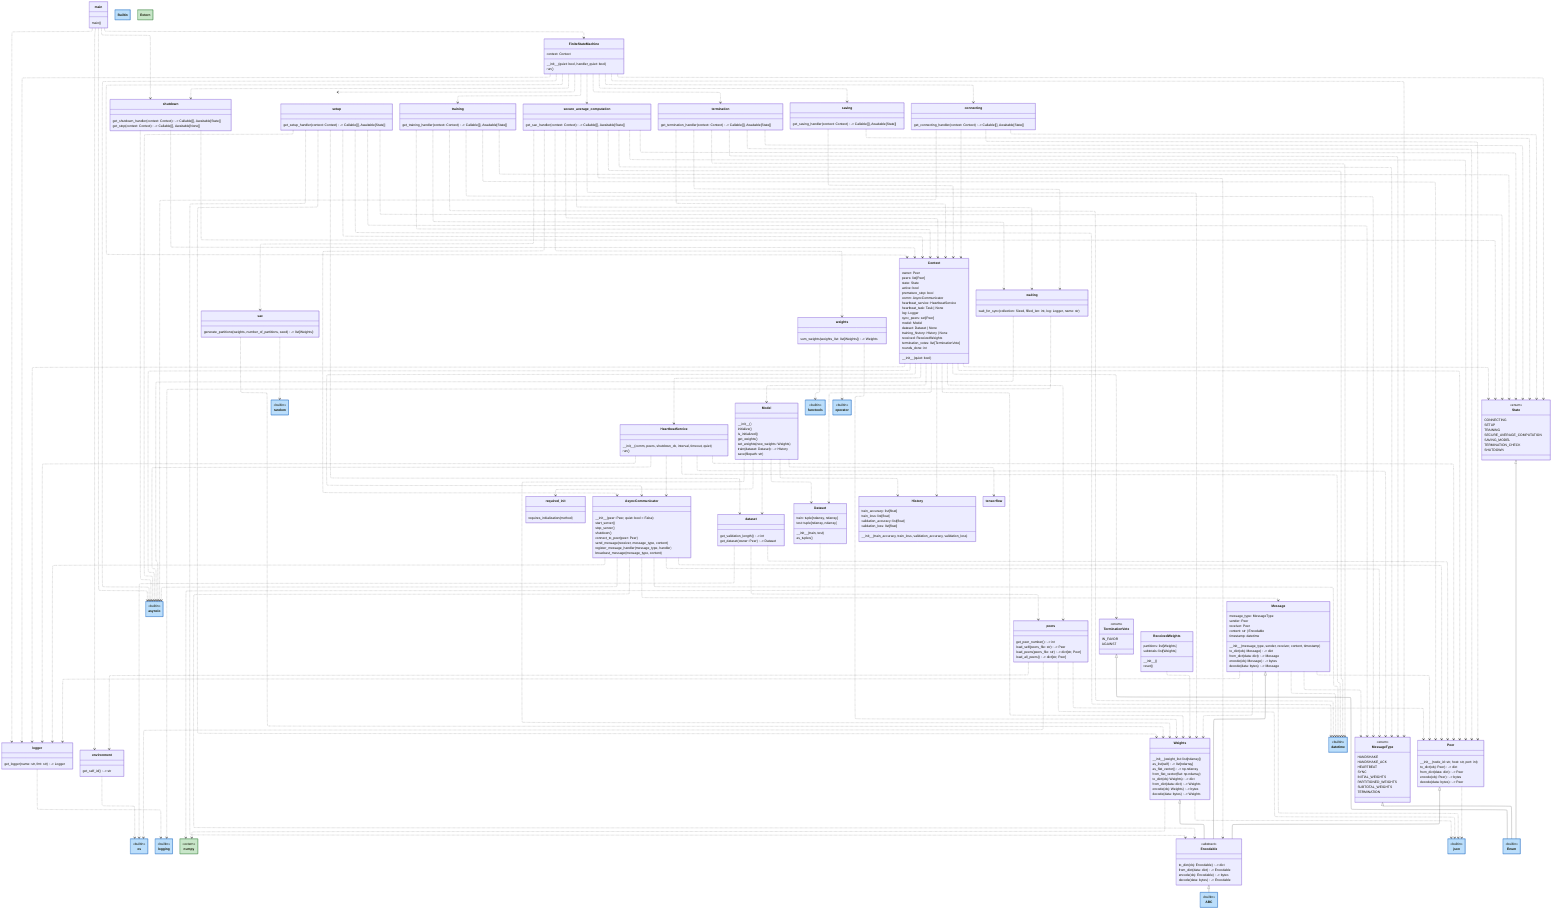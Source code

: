 ---
config:
  class:
    hideEmptyMembersBox: true
  layout: elk
---
classDiagram
    class main {
        main()
    }
    main ..> asyncio
    main ..> FiniteStateMachine
    main ..> shutdown
    main ..> logger
    main ..> environment

    class environment {
        get_self_id() -> str
    }
    environment ..> os

    class sac {
        generate_partitions(weights, number_of_partitions, seed) -> list[Weights]:
    }
    sac ..> random
    sac ..> Weights

    %% utils

    %%% logger.py
    class logger {
        get_logger(name: str, fmt: str) -> Logger
    }
    logger ..> logging

    %%% required_init.py
    class required_init {
        requires_initialization(method)
    }

    %% heartbeat.py
    class HeartbeatService {
        \_\_init\_\_(comm, peers, shutdown_cb, interval, timeout, quiet)
        run()
    }
    HeartbeatService ..> asyncio
    HeartbeatService ..> datetime
    HeartbeatService ..> AsyncCommunicator
    HeartbeatService ..> MessageType
    HeartbeatService ..> Peer
    HeartbeatService ..> logger

    %% machine_learning
    %%% dataset.py
    class dataset {
        get_validation_length() -> int
        get_dataset(owner: Peer) -> Dataset
    }
    dataset ..> os
    dataset ..> peers
    dataset ..> Peer

    class Dataset {
        train: tuple[ndarray, ndarray]
        test: tuple[ndarray, ndarray]
        \_\_init\_\_(train, test)
        as_tuples()
    }
    Dataset ..> numpy

    %%% history.py
    class History {
        train_accuracy: list[float]
        train_loss: list[float]
        validation_accuracy: list[float]
        validation_loss: list[float]
        \_\_init\_\_(train_accuracy, train_loss, validation_accuracy, validation_loss)
    }

    %%% model.py
    class Model {
        \_\_init\_\_()
        initialize()
        is_initialized()
        get_weights()
        set_weights(new_weights: Weights)
        train(dataset: Dataset) -> History
        save(filepath: str)
    }
    Model ..> tensorflow
    Model ..> Weights
    Model ..> Dataset
    Model ..> dataset
    Model ..> History
    Model ..> required_init

    %%% weights.py
    class weights {
        sum_weights(weights_list: list[Weights]) -> Weights
    }
    weights ..> Weights
    weights ..> functools
    weights ..> operator

    class Weights {
        \_\_init\_\_(weight_list: list[ndarray])
        as_list(self) -> list[ndarray]
        as_flat_vector() -> np.ndarray
        from_flat_vector(flat: np.ndarray)
        to_dict(obj: Weights) -> dict
        from_dict(data: dict) -> Weights
        encode(obj: Weights) -> bytes
        decode(data: bytes) -> Weights
    }
    Weights <|-- Encodable
    Weights ..> json
    Weights ..> numpy

    %% fsm

    %%% finite_state_machine.py
    class FiniteStateMachine {
        context: Context
        \_\_init\_\_(quiet: bool, handler_quiet: bool)
        run()
    }
    FiniteStateMachine ..> asyncio
    FiniteStateMachine ..> State
    FiniteStateMachine ..> Context
    FiniteStateMachine ..> setup
    FiniteStateMachine ..> training
    FiniteStateMachine ..> secure_average_computation
    FiniteStateMachine ..> termination
    FiniteStateMachine ..> saving
    FiniteStateMachine ..> shutdown
    FiniteStateMachine ..> connecting
    FiniteStateMachine ..> MessageType
    FiniteStateMachine ..> logger

    %%% state.py
    class State {
        CONNECTING
        SETUP
        TRAINING
        SECURE_AVERAGE_COMPUTATION
        SAVING_MODEL
        TERMINATION_CHECK
        SHUTDOWN
    }
    <<enum>> State
    State <|-- Enum

    %%% context.py
    class Context {
        \_\_init\_\_(quiet: bool)
        owner: Peer
        peers: list[Peer]
        state: State
        active: bool
        premature_stop: bool
        comm: AsyncCommunicator
        heartbeat_service: HeartbeatService
        heartbeat_task: Task | None
        log: Logger
        sync_peers: set[Peer]
        model: Model
        dataset: Dataset | None
        training_history: History | None
        received: ReceivedWeights
        termination_votes: list[TerminationVote]
        rounds_done: int
    }
    Context ..> asyncio
    Context ..> State
    Context ..> TerminationVote
    Context ..> Model
    Context ..> Dataset
    Context ..> History
    Context ..> Weights
    Context ..> AsyncCommunicator
    Context ..> logger
    Context ..> Peer
    Context ..> peers
    Context ..> HeartbeatService

    class ReceivedWeights {
        partitions: list[Weights]
        subtotals: list[Weights]
        \_\_init\_\_()
        reset()
    }
    ReceivedWeights ..> Weights

    %%% handler/

    %%%% connecting.py
    class connecting {
        get_connecting_handler(context: Context) -> Callable[[], Awaitable[State]]
    }
    connecting ..> asyncio
    connecting ..> Peer
    connecting ..> State
    connecting ..> Context

    %%%% saving.py
    class saving {
        get_saving_handler(context: Context) -> Callable[[], Awaitable[State]]
    }
    saving ..> State
    saving ..> Context

    %%%% secure_average_computation.py
    class secure_average_computation {
        get_sac_handler(context: Context) -> Callable[[], Awaitable[State]]
    }
    secure_average_computation ..> datetime
    secure_average_computation ..> MessageType
    secure_average_computation ..> Encodable
    secure_average_computation ..> AsyncCommunicator
    secure_average_computation ..> State
    secure_average_computation ..> Context
    secure_average_computation ..> waiting
    secure_average_computation ..> sac
    secure_average_computation ..> Peer
    secure_average_computation ..> Weights
    secure_average_computation ..> weights

    %%%% setup.py
    class setup {
        get_setup_handler(context: Context) -> Callable[[], Awaitable[State]]
    }
    setup ..> asyncio
    setup ..> datetime
    setup ..> State
    setup ..> Context
    setup ..> MessageType
    setup ..> Encodable
    setup ..> Weights
    setup ..> dataset

    %%%% shutdown.py
    class shutdown {
        get_shutdown_handler(context: Context) -> Callable[[], Awaitable[State]]
        get_stop(context: Context) -> Callable[[], Awaitable[None]]
    }
    shutdown ..> asyncio
    shutdown ..> State
    shutdown ..> Context

    %%%% termination.py
    class TerminationVote {
        IN_FAVOR
        AGAINST
    }
    <<enum>> TerminationVote
    TerminationVote <|-- Enum

    class termination {
        get_termination_handler(context: Context) -> Callable[[], Awaitable[State]]
    }
    termination ..> datetime
    termination ..> Context
    termination ..> State
    termination ..> waiting
    termination ..> MessageType
    termination ..> Peer

    %%%% training.py
    class training {
        get_training_handler(context: Context) -> Callable[[], Awaitable[State]]
    }
    training ..> datetime
    training ..> State
    training ..> Context
    training ..> waiting
    training ..> MessageType
    training ..> Peer

    %%%% waiting.py
    class waiting {
        wait_for_sync(collection: Sized, filled_len: int, log: Logger, name: str)
    }
    waiting ..> asyncio
    waiting ..> logging

    %% communication/

    %%% message.py
    class MessageType {
        HANDSHAKE
        HANDSHAKE_ACK
        HEARTBEAT
        SYNC
        INITIAL_WEIGHTS
        PARTITIONED_WEIGHTS
        SUBTOTAL_WEIGHTS
        TERMINATION
    }
    <<enum>> MessageType
    MessageType <|-- Enum

    class Message {
        message_type: MessageType
        sender: Peer
        receiver: Peer
        content: str | Encodable
        timestamp: datetime
        \_\_init\_\_(message_type, sender, receiver, content, timestamp)
        to_dict(obj: Message) -> dict
        from_dict(data: dict) -> Message
        encode(obj: Message) -> bytes
        decode(data: bytes) -> Message
    }
    Message <|-- Encodable
    Message ..> datetime
    Message ..> json
    Message ..> Peer
    Message ..> MessageType
    Message ..> Weights
    Message ..> logger

    %%% communicator.py
    class AsyncCommunicator {
        \_\_init\_\_(peer: Peer, quiet: bool = False)
        start_server()
        stop_server()
        shutdown()
        connect_to_peer(peer: Peer)
        send_message(receiver, message_type, content)
        register_message_handler(message_type, handler)
        broadcast_message(message_type, content)
    }
    AsyncCommunicator ..> asyncio
    AsyncCommunicator ..> datetime
    AsyncCommunicator ..> logger
    AsyncCommunicator ..> Peer
    AsyncCommunicator ..> Message
    AsyncCommunicator ..> MessageType
    AsyncCommunicator ..> Encodable

    %%% encodable.py
    class Encodable {
        to_dict(obj: Encodable) -> dict
        from_dict(data: dict) -> Encodable
        encode(obj: Encodable) -> bytes
        decode(data: bytes) -> Encodable
    }
    <<abstract>> Encodable
    Encodable <|-- ABC

    %% peers.py
    class peers {
        get_peer_number() -> int
        load_self(peers_file: str) -> Peer
        load_peers(peers_file: str) -> dict[str, Peer]
        load_all_peers() -> dict[str, Peer]
    }
    peers ..> Peer
    peers ..> environment
    peers ..> os
    peers ..> json

    class Peer {
        \_\_init\_\_(node_id: str, host: str, port: int)
        to_dict(obj: Peer) -> dict
        from_dict(data: dict) -> Peer
        encode(obj: Peer) -> bytes
        decode(data: bytes) -> Peer
    }
    Peer <|-- Encodable
    Peer ..> json

    %% builtins
    class os:::builtin
    <<builtin>> os
    class asyncio:::builtin
    <<builtin>> asyncio
    class logging:::builtin
    <<builtin>> logging
    class json:::builtin
    <<builtin>> json
    class ABC:::builtin
    <<builtin>> ABC
    class datetime:::builtin
    <<builtin>> datetime
    class Enum:::builtin
    <<builtin>> Enum
    class random:::builtin
    <<builtin>> random
    class functools:::builtin
    <<builtin>> functools
    class operator:::builtin
    <<builtin>> operator

    %% external dependencies

    class numpy:::extern
    <<extern>> numpy

    %% legend

    class Builtin:::builtin
    class Extern:::extern
    %% class peers:::peers
    %% class Output:::serviceOutput
    %% class Check:::serviceCheck
    %% class Error:::error
    %% class LLM:::llm
    %% class Utils:::utils
    %% class FileSystem:::file_system

    %% style

    classDef builtin fill:#BBDEFB,stroke:#1565C0,stroke-width:1px
    classDef extern fill:#C8E6C9,stroke:#2E7D32,stroke-width:1px
    %% classDef peers fill:#FFE0B2,stroke:#EF6C00,stroke-width:1px
    %% classDef serviceOutput fill:#FFECB3,stroke:#FF9800,stroke-width:1px
    %% classDef serviceCheck fill:#FFF3E0,stroke:#FFB74D,stroke-width:1px
    %% classDef error fill:#FFCDD2,stroke:#C62828,stroke-width:1px
    %% classDef llm fill:#E1BEE7,stroke:#6A1B9A,stroke-width:1px
    %% classDef utils fill:#E0E0E0,stroke:#424242,stroke-width:1px
    %% classDef file_system fill:#B2DFDB,stroke:#00796B,stroke-width:1px